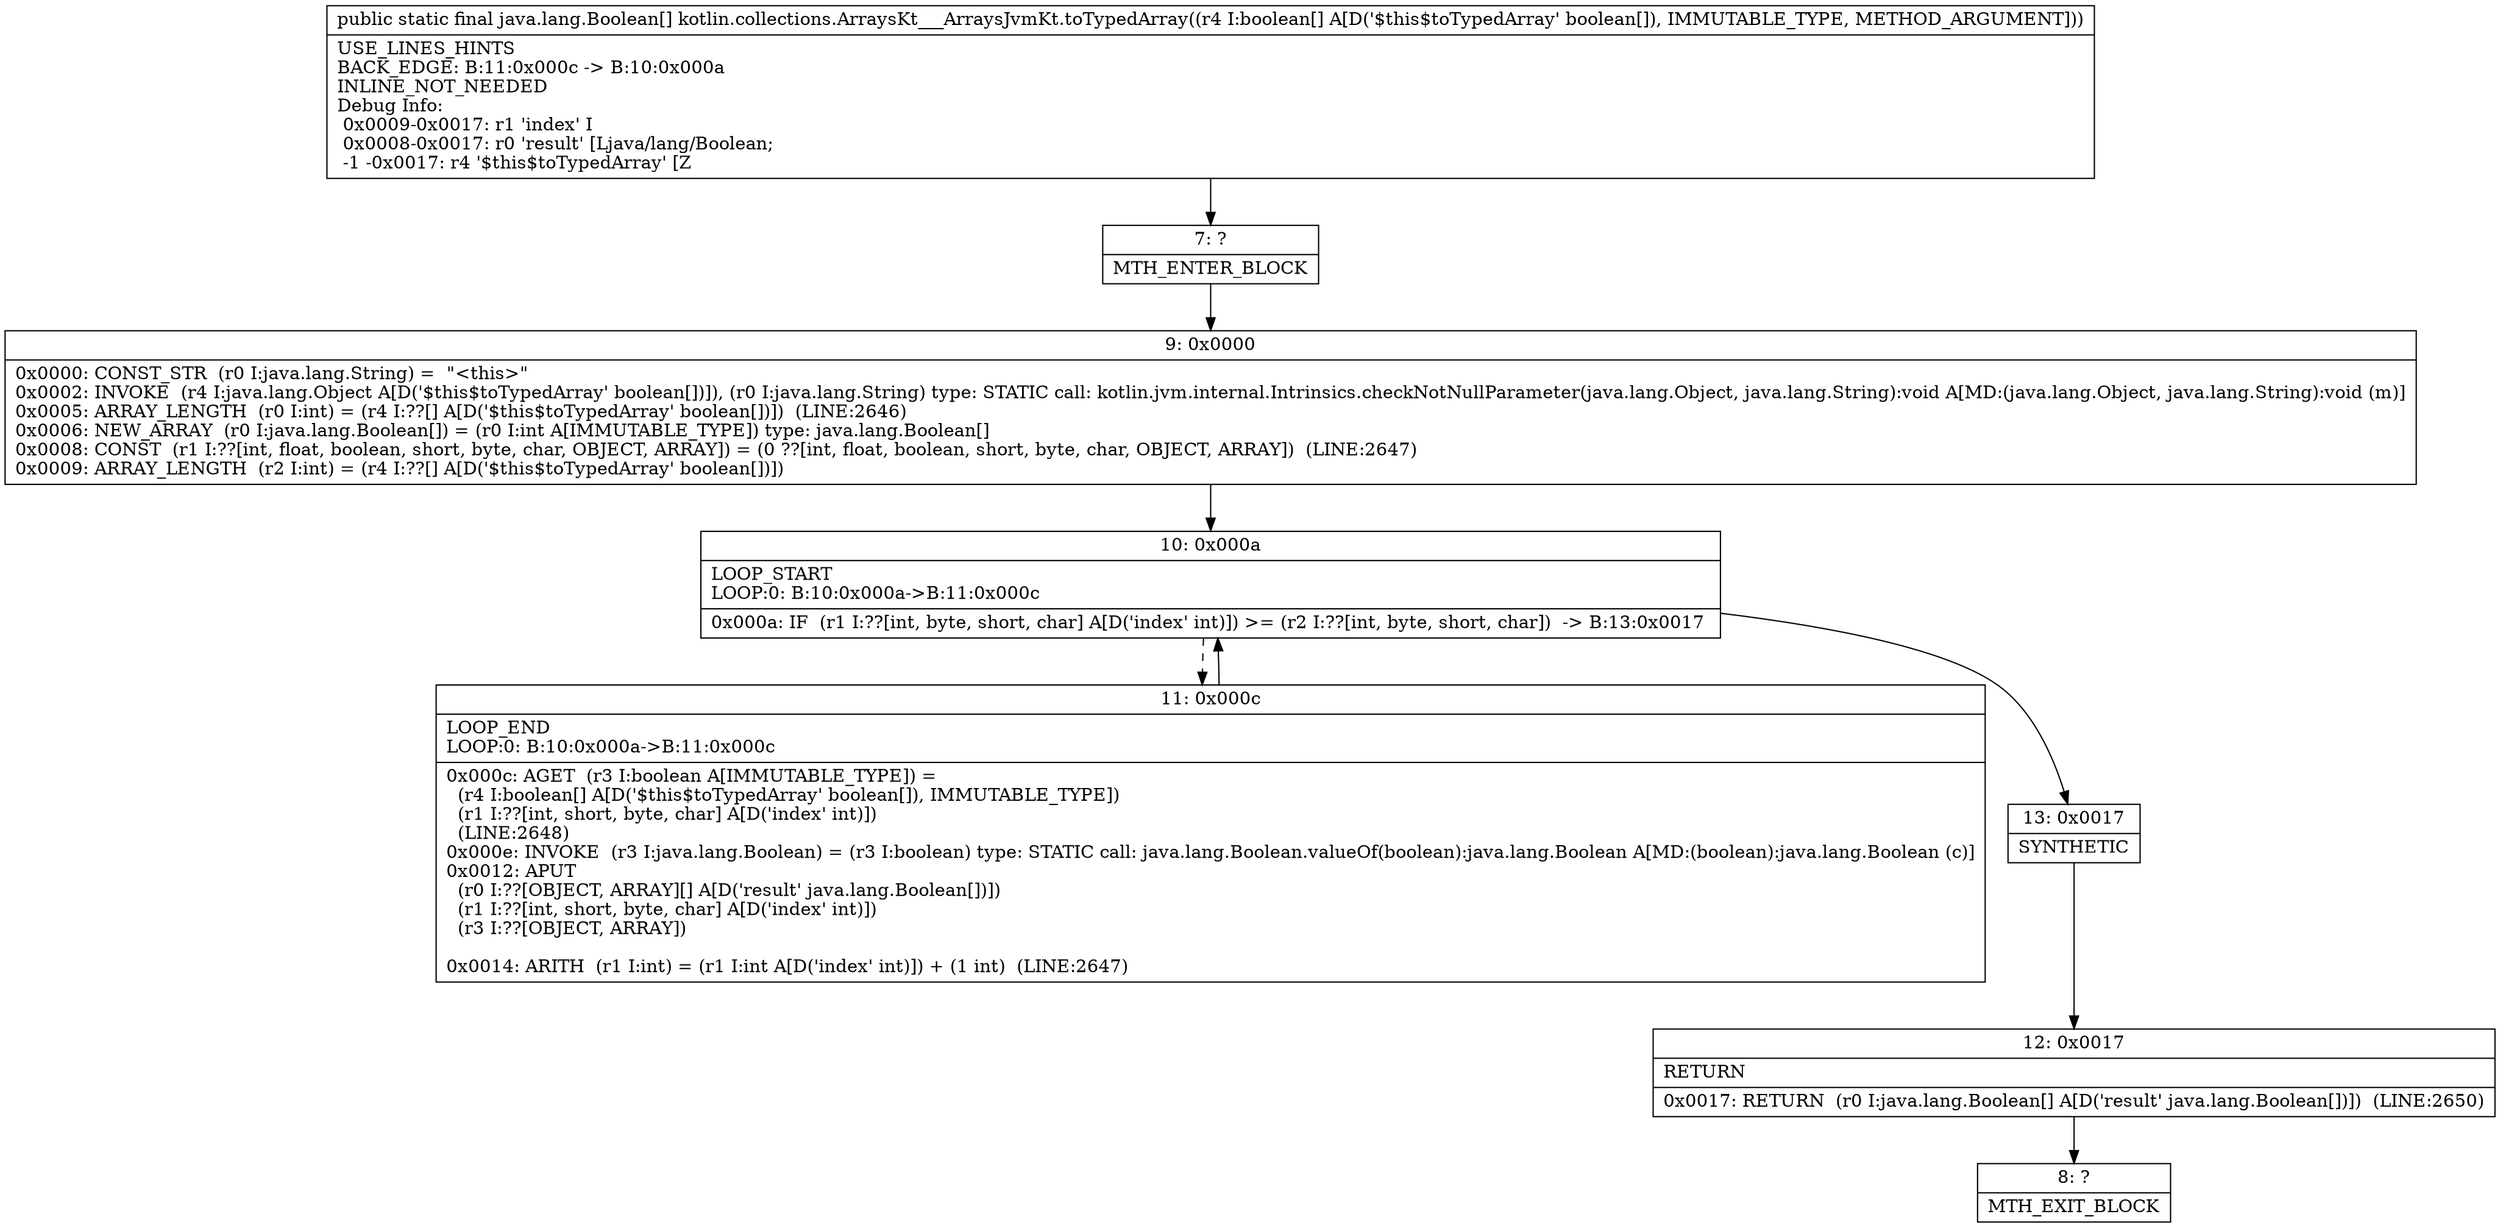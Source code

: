digraph "CFG forkotlin.collections.ArraysKt___ArraysJvmKt.toTypedArray([Z)[Ljava\/lang\/Boolean;" {
Node_7 [shape=record,label="{7\:\ ?|MTH_ENTER_BLOCK\l}"];
Node_9 [shape=record,label="{9\:\ 0x0000|0x0000: CONST_STR  (r0 I:java.lang.String) =  \"\<this\>\" \l0x0002: INVOKE  (r4 I:java.lang.Object A[D('$this$toTypedArray' boolean[])]), (r0 I:java.lang.String) type: STATIC call: kotlin.jvm.internal.Intrinsics.checkNotNullParameter(java.lang.Object, java.lang.String):void A[MD:(java.lang.Object, java.lang.String):void (m)]\l0x0005: ARRAY_LENGTH  (r0 I:int) = (r4 I:??[] A[D('$this$toTypedArray' boolean[])])  (LINE:2646)\l0x0006: NEW_ARRAY  (r0 I:java.lang.Boolean[]) = (r0 I:int A[IMMUTABLE_TYPE]) type: java.lang.Boolean[] \l0x0008: CONST  (r1 I:??[int, float, boolean, short, byte, char, OBJECT, ARRAY]) = (0 ??[int, float, boolean, short, byte, char, OBJECT, ARRAY])  (LINE:2647)\l0x0009: ARRAY_LENGTH  (r2 I:int) = (r4 I:??[] A[D('$this$toTypedArray' boolean[])]) \l}"];
Node_10 [shape=record,label="{10\:\ 0x000a|LOOP_START\lLOOP:0: B:10:0x000a\-\>B:11:0x000c\l|0x000a: IF  (r1 I:??[int, byte, short, char] A[D('index' int)]) \>= (r2 I:??[int, byte, short, char])  \-\> B:13:0x0017 \l}"];
Node_11 [shape=record,label="{11\:\ 0x000c|LOOP_END\lLOOP:0: B:10:0x000a\-\>B:11:0x000c\l|0x000c: AGET  (r3 I:boolean A[IMMUTABLE_TYPE]) = \l  (r4 I:boolean[] A[D('$this$toTypedArray' boolean[]), IMMUTABLE_TYPE])\l  (r1 I:??[int, short, byte, char] A[D('index' int)])\l  (LINE:2648)\l0x000e: INVOKE  (r3 I:java.lang.Boolean) = (r3 I:boolean) type: STATIC call: java.lang.Boolean.valueOf(boolean):java.lang.Boolean A[MD:(boolean):java.lang.Boolean (c)]\l0x0012: APUT  \l  (r0 I:??[OBJECT, ARRAY][] A[D('result' java.lang.Boolean[])])\l  (r1 I:??[int, short, byte, char] A[D('index' int)])\l  (r3 I:??[OBJECT, ARRAY])\l \l0x0014: ARITH  (r1 I:int) = (r1 I:int A[D('index' int)]) + (1 int)  (LINE:2647)\l}"];
Node_13 [shape=record,label="{13\:\ 0x0017|SYNTHETIC\l}"];
Node_12 [shape=record,label="{12\:\ 0x0017|RETURN\l|0x0017: RETURN  (r0 I:java.lang.Boolean[] A[D('result' java.lang.Boolean[])])  (LINE:2650)\l}"];
Node_8 [shape=record,label="{8\:\ ?|MTH_EXIT_BLOCK\l}"];
MethodNode[shape=record,label="{public static final java.lang.Boolean[] kotlin.collections.ArraysKt___ArraysJvmKt.toTypedArray((r4 I:boolean[] A[D('$this$toTypedArray' boolean[]), IMMUTABLE_TYPE, METHOD_ARGUMENT]))  | USE_LINES_HINTS\lBACK_EDGE: B:11:0x000c \-\> B:10:0x000a\lINLINE_NOT_NEEDED\lDebug Info:\l  0x0009\-0x0017: r1 'index' I\l  0x0008\-0x0017: r0 'result' [Ljava\/lang\/Boolean;\l  \-1 \-0x0017: r4 '$this$toTypedArray' [Z\l}"];
MethodNode -> Node_7;Node_7 -> Node_9;
Node_9 -> Node_10;
Node_10 -> Node_11[style=dashed];
Node_10 -> Node_13;
Node_11 -> Node_10;
Node_13 -> Node_12;
Node_12 -> Node_8;
}

